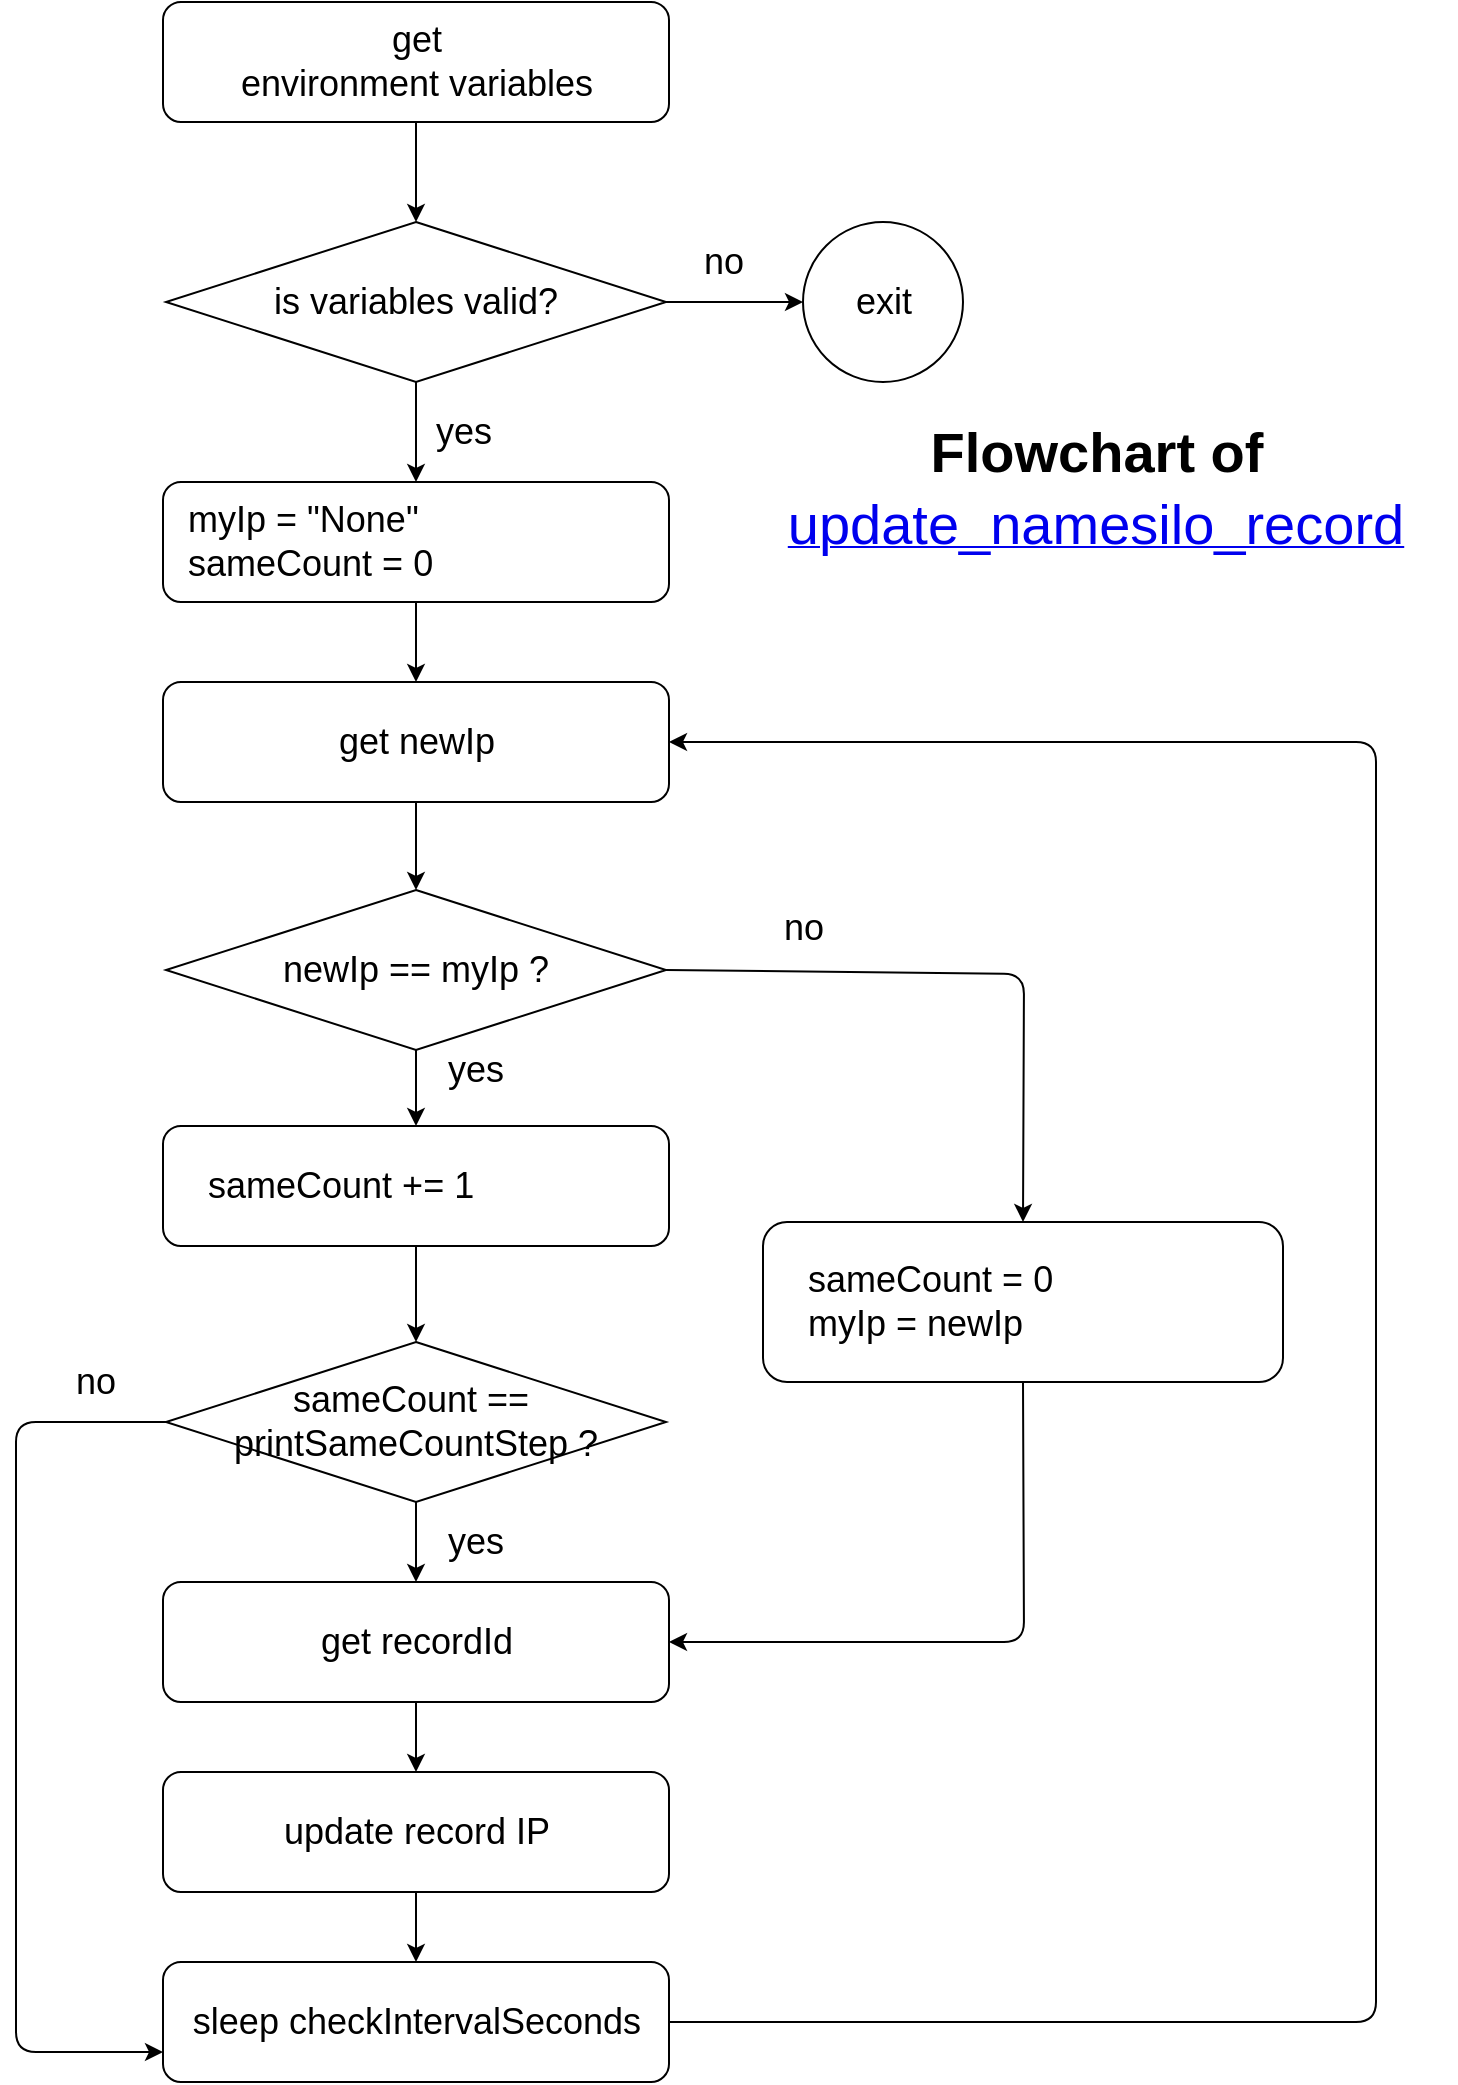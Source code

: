 <mxfile pages="1" version="11.2.2" type="device"><diagram name="main" id="c7558073-3199-34d8-9f00-42111426c3f3"><mxGraphModel dx="1029" dy="1114" grid="1" gridSize="10" guides="1" tooltips="1" connect="1" arrows="1" fold="1" page="1" pageScale="1" pageWidth="826" pageHeight="1169" background="#ffffff" math="0" shadow="0"><root><mxCell id="0"/><mxCell id="1" parent="0"/><mxCell id="O9RFj9oWBwOvUUatHb8--106" value="" style="edgeStyle=orthogonalEdgeStyle;rounded=0;orthogonalLoop=1;jettySize=auto;html=1;fontSize=18;entryX=0;entryY=0.5;entryDx=0;entryDy=0;" parent="1" source="O9RFj9oWBwOvUUatHb8--99" target="O9RFj9oWBwOvUUatHb8--107" edge="1"><mxGeometry relative="1" as="geometry"><mxPoint x="463.5" y="214" as="targetPoint"/></mxGeometry></mxCell><mxCell id="O9RFj9oWBwOvUUatHb8--109" value="" style="edgeStyle=orthogonalEdgeStyle;rounded=0;orthogonalLoop=1;jettySize=auto;html=1;fontSize=18;entryX=0.5;entryY=0;entryDx=0;entryDy=0;" parent="1" source="O9RFj9oWBwOvUUatHb8--99" target="O9RFj9oWBwOvUUatHb8--112" edge="1"><mxGeometry relative="1" as="geometry"><mxPoint x="270" y="304" as="targetPoint"/></mxGeometry></mxCell><mxCell id="O9RFj9oWBwOvUUatHb8--99" value="&lt;font style=&quot;font-size: 18px&quot;&gt;is variables valid?&lt;/font&gt;" style="rhombus;whiteSpace=wrap;html=1;fontSize=18;" parent="1" vertex="1"><mxGeometry x="145" y="174" width="250" height="80" as="geometry"/></mxCell><object label="&lt;font style=&quot;font-size: 18px&quot;&gt;get&lt;br&gt;environment variables&lt;/font&gt;" ApiKey="abc12345" Domain="domain.com" RecordName="myhome" IpEcho="http://icanhazip.com" checkIntervalSeconds="60" printSameCountStep="360" id="O9RFj9oWBwOvUUatHb8--100"><mxCell style="rounded=1;whiteSpace=wrap;html=1;" parent="1" vertex="1"><mxGeometry x="143.5" y="64" width="253" height="60" as="geometry"/></mxCell></object><mxCell id="O9RFj9oWBwOvUUatHb8--101" value="" style="endArrow=classic;html=1;exitX=0.5;exitY=1;exitDx=0;exitDy=0;" parent="1" source="O9RFj9oWBwOvUUatHb8--100" target="O9RFj9oWBwOvUUatHb8--99" edge="1"><mxGeometry width="50" height="50" relative="1" as="geometry"><mxPoint x="143.5" y="324" as="sourcePoint"/><mxPoint x="193.5" y="274" as="targetPoint"/></mxGeometry></mxCell><mxCell id="O9RFj9oWBwOvUUatHb8--102" value="no" style="text;html=1;strokeColor=none;fillColor=none;align=center;verticalAlign=middle;whiteSpace=wrap;rounded=0;fontSize=18;" parent="1" vertex="1"><mxGeometry x="403.5" y="184" width="40" height="20" as="geometry"/></mxCell><mxCell id="O9RFj9oWBwOvUUatHb8--107" value="exit" style="ellipse;whiteSpace=wrap;html=1;aspect=fixed;fontSize=18;" parent="1" vertex="1"><mxGeometry x="463.5" y="174" width="80" height="80" as="geometry"/></mxCell><mxCell id="O9RFj9oWBwOvUUatHb8--111" value="yes" style="text;html=1;strokeColor=none;fillColor=none;align=center;verticalAlign=middle;whiteSpace=wrap;rounded=0;fontSize=18;" parent="1" vertex="1"><mxGeometry x="273.5" y="269" width="40" height="20" as="geometry"/></mxCell><mxCell id="O9RFj9oWBwOvUUatHb8--114" value="" style="edgeStyle=orthogonalEdgeStyle;rounded=0;orthogonalLoop=1;jettySize=auto;html=1;fontSize=18;" parent="1" source="O9RFj9oWBwOvUUatHb8--112" target="O9RFj9oWBwOvUUatHb8--113" edge="1"><mxGeometry relative="1" as="geometry"/></mxCell><object label="&lt;span style=&quot;font-size: 18px&quot;&gt;&amp;nbsp; myIp = &quot;None&quot;&lt;br&gt;&amp;nbsp; sameCount = 0&lt;br&gt;&lt;/span&gt;" myIp="&quot;None&quot;" sameCount="0" id="O9RFj9oWBwOvUUatHb8--112"><mxCell style="rounded=1;whiteSpace=wrap;html=1;align=left;" parent="1" vertex="1"><mxGeometry x="143.5" y="304" width="253" height="60" as="geometry"/></mxCell></object><mxCell id="O9RFj9oWBwOvUUatHb8--116" value="" style="edgeStyle=orthogonalEdgeStyle;rounded=0;orthogonalLoop=1;jettySize=auto;html=1;fontSize=18;" parent="1" source="O9RFj9oWBwOvUUatHb8--113" target="O9RFj9oWBwOvUUatHb8--115" edge="1"><mxGeometry relative="1" as="geometry"/></mxCell><object label="&lt;span style=&quot;font-size: 18px&quot;&gt;get newIp&lt;/span&gt;" newIp="&quot;a.b.c.d&quot;" id="O9RFj9oWBwOvUUatHb8--113"><mxCell style="rounded=1;whiteSpace=wrap;html=1;" parent="1" vertex="1"><mxGeometry x="143.5" y="404" width="253" height="60" as="geometry"/></mxCell></object><mxCell id="O9RFj9oWBwOvUUatHb8--134" value="" style="edgeStyle=orthogonalEdgeStyle;rounded=0;orthogonalLoop=1;jettySize=auto;html=1;fontSize=18;" parent="1" source="O9RFj9oWBwOvUUatHb8--115" target="O9RFj9oWBwOvUUatHb8--133" edge="1"><mxGeometry relative="1" as="geometry"/></mxCell><mxCell id="O9RFj9oWBwOvUUatHb8--115" value="&lt;font style=&quot;font-size: 18px&quot;&gt;newIp == myIp ?&lt;/font&gt;" style="rhombus;whiteSpace=wrap;html=1;fontSize=18;" parent="1" vertex="1"><mxGeometry x="145" y="508" width="250" height="80" as="geometry"/></mxCell><mxCell id="O9RFj9oWBwOvUUatHb8--118" value="no" style="text;html=1;strokeColor=none;fillColor=none;align=center;verticalAlign=middle;whiteSpace=wrap;rounded=0;fontSize=18;" parent="1" vertex="1"><mxGeometry x="443.5" y="517" width="40" height="20" as="geometry"/></mxCell><mxCell id="O9RFj9oWBwOvUUatHb8--126" value="" style="edgeStyle=orthogonalEdgeStyle;rounded=0;orthogonalLoop=1;jettySize=auto;html=1;fontSize=18;" parent="1" source="O9RFj9oWBwOvUUatHb8--122" target="O9RFj9oWBwOvUUatHb8--125" edge="1"><mxGeometry relative="1" as="geometry"/></mxCell><mxCell id="ufENQuEewtewemWk3CkD-11" value="" style="edgeStyle=orthogonalEdgeStyle;orthogonalLoop=1;jettySize=auto;html=1;entryX=0;entryY=0.75;entryDx=0;entryDy=0;rounded=1;" edge="1" parent="1" source="O9RFj9oWBwOvUUatHb8--122" target="O9RFj9oWBwOvUUatHb8--129"><mxGeometry relative="1" as="geometry"><mxPoint x="90" y="1090" as="targetPoint"/><Array as="points"><mxPoint x="70" y="774"/><mxPoint x="70" y="1089"/></Array></mxGeometry></mxCell><mxCell id="O9RFj9oWBwOvUUatHb8--122" value="&lt;font style=&quot;font-size: 18px&quot;&gt;sameCount ==&amp;nbsp; printSameCountStep ?&lt;/font&gt;" style="rhombus;whiteSpace=wrap;html=1;fontSize=18;" parent="1" vertex="1"><mxGeometry x="145" y="734" width="250" height="80" as="geometry"/></mxCell><mxCell id="O9RFj9oWBwOvUUatHb8--124" value="yes" style="text;html=1;strokeColor=none;fillColor=none;align=center;verticalAlign=middle;whiteSpace=wrap;rounded=0;fontSize=18;" parent="1" vertex="1"><mxGeometry x="280" y="588" width="40" height="20" as="geometry"/></mxCell><mxCell id="O9RFj9oWBwOvUUatHb8--137" value="" style="edgeStyle=orthogonalEdgeStyle;rounded=0;orthogonalLoop=1;jettySize=auto;html=1;fontSize=18;" parent="1" source="O9RFj9oWBwOvUUatHb8--125" target="O9RFj9oWBwOvUUatHb8--127" edge="1"><mxGeometry relative="1" as="geometry"/></mxCell><object label="&lt;span style=&quot;font-size: 18px&quot;&gt;get recordId&lt;/span&gt;" recordId="&quot;12345abcde67890f&quot;" id="O9RFj9oWBwOvUUatHb8--125"><mxCell style="rounded=1;whiteSpace=wrap;html=1;" parent="1" vertex="1"><mxGeometry x="143.5" y="854" width="253" height="60" as="geometry"/></mxCell></object><mxCell id="O9RFj9oWBwOvUUatHb8--130" value="" style="edgeStyle=orthogonalEdgeStyle;rounded=0;orthogonalLoop=1;jettySize=auto;html=1;fontSize=18;" parent="1" source="O9RFj9oWBwOvUUatHb8--127" target="O9RFj9oWBwOvUUatHb8--129" edge="1"><mxGeometry relative="1" as="geometry"/></mxCell><object label="&lt;span style=&quot;font-size: 18px&quot;&gt;update record IP&lt;/span&gt;" id="O9RFj9oWBwOvUUatHb8--127"><mxCell style="rounded=1;whiteSpace=wrap;html=1;" parent="1" vertex="1"><mxGeometry x="143.5" y="949" width="253" height="60" as="geometry"/></mxCell></object><mxCell id="ufENQuEewtewemWk3CkD-13" value="" style="edgeStyle=orthogonalEdgeStyle;rounded=1;orthogonalLoop=1;jettySize=auto;html=1;entryX=1;entryY=0.5;entryDx=0;entryDy=0;" edge="1" parent="1" source="O9RFj9oWBwOvUUatHb8--129" target="O9RFj9oWBwOvUUatHb8--113"><mxGeometry relative="1" as="geometry"><mxPoint x="740" y="440" as="targetPoint"/><Array as="points"><mxPoint x="750" y="1074"/><mxPoint x="750" y="434"/></Array></mxGeometry></mxCell><object label="&lt;span style=&quot;font-size: 18px&quot;&gt;sleep checkIntervalSeconds&lt;/span&gt;" id="O9RFj9oWBwOvUUatHb8--129"><mxCell style="rounded=1;whiteSpace=wrap;html=1;" parent="1" vertex="1"><mxGeometry x="143.5" y="1044" width="253" height="60" as="geometry"/></mxCell></object><mxCell id="O9RFj9oWBwOvUUatHb8--135" value="" style="edgeStyle=orthogonalEdgeStyle;rounded=0;orthogonalLoop=1;jettySize=auto;html=1;fontSize=18;" parent="1" source="O9RFj9oWBwOvUUatHb8--133" target="O9RFj9oWBwOvUUatHb8--122" edge="1"><mxGeometry relative="1" as="geometry"/></mxCell><object label="&lt;span style=&quot;font-size: 18px&quot;&gt;&amp;nbsp; &amp;nbsp; sameCount += 1&lt;/span&gt;" sameCount="sameCount + 1" id="O9RFj9oWBwOvUUatHb8--133"><mxCell style="rounded=1;whiteSpace=wrap;html=1;align=left;" parent="1" vertex="1"><mxGeometry x="143.5" y="626" width="253" height="60" as="geometry"/></mxCell></object><object label="&lt;span style=&quot;font-size: 18px&quot;&gt;&amp;nbsp; &amp;nbsp; sameCount = 0&lt;br&gt;&amp;nbsp; &amp;nbsp; myIp = newIp&lt;br&gt;&lt;/span&gt;" sameCount="0" myIp="newIp" id="ufENQuEewtewemWk3CkD-1"><mxCell style="rounded=1;whiteSpace=wrap;html=1;align=left;shadow=0;" vertex="1" parent="1"><mxGeometry x="443.5" y="674" width="260" height="80" as="geometry"/></mxCell></object><mxCell id="ufENQuEewtewemWk3CkD-4" value="" style="endArrow=classic;html=1;entryX=0.5;entryY=0;entryDx=0;entryDy=0;exitX=1;exitY=0.5;exitDx=0;exitDy=0;" edge="1" parent="1" source="O9RFj9oWBwOvUUatHb8--115" target="ufENQuEewtewemWk3CkD-1"><mxGeometry width="50" height="50" relative="1" as="geometry"><mxPoint x="70" y="1174" as="sourcePoint"/><mxPoint x="120" y="1124" as="targetPoint"/><Array as="points"><mxPoint x="574" y="550"/></Array></mxGeometry></mxCell><mxCell id="ufENQuEewtewemWk3CkD-5" value="" style="endArrow=classic;html=1;entryX=1;entryY=0.5;entryDx=0;entryDy=0;exitX=0.5;exitY=1;exitDx=0;exitDy=0;" edge="1" parent="1" source="ufENQuEewtewemWk3CkD-1" target="O9RFj9oWBwOvUUatHb8--125"><mxGeometry width="50" height="50" relative="1" as="geometry"><mxPoint x="405" y="558" as="sourcePoint"/><mxPoint x="660" y="684" as="targetPoint"/><Array as="points"><mxPoint x="574" y="884"/></Array></mxGeometry></mxCell><mxCell id="ufENQuEewtewemWk3CkD-7" value="&lt;font style=&quot;font-size: 28px&quot;&gt;Flowchart of&lt;br&gt;&lt;/font&gt;" style="text;strokeColor=none;fillColor=none;html=1;fontSize=24;fontStyle=1;verticalAlign=middle;align=center;shadow=0;rounded=0;comic=0;glass=0;" vertex="1" parent="1"><mxGeometry x="430" y="233.5" width="360" height="111" as="geometry"/></mxCell><mxCell id="ufENQuEewtewemWk3CkD-8" value="yes" style="text;html=1;strokeColor=none;fillColor=none;align=center;verticalAlign=middle;whiteSpace=wrap;rounded=0;fontSize=18;" vertex="1" parent="1"><mxGeometry x="280" y="824" width="40" height="20" as="geometry"/></mxCell><mxCell id="ufENQuEewtewemWk3CkD-9" value="no" style="text;html=1;strokeColor=none;fillColor=none;align=center;verticalAlign=middle;whiteSpace=wrap;rounded=0;fontSize=18;" vertex="1" parent="1"><mxGeometry x="90" y="744" width="40" height="20" as="geometry"/></mxCell><UserObject label="&lt;font style=&quot;font-size: 28px&quot;&gt;update_namesilo_record&lt;/font&gt;" link="https://github.com/windsting/update-namesilo-record" id="ufENQuEewtewemWk3CkD-15"><mxCell style="text;html=1;strokeColor=none;fillColor=none;whiteSpace=wrap;align=center;verticalAlign=middle;fontColor=#0000EE;fontStyle=4;rounded=0;shadow=0;glass=0;comic=0;" vertex="1" parent="1"><mxGeometry x="438" y="304.5" width="344" height="40" as="geometry"/></mxCell></UserObject></root></mxGraphModel></diagram></mxfile>
